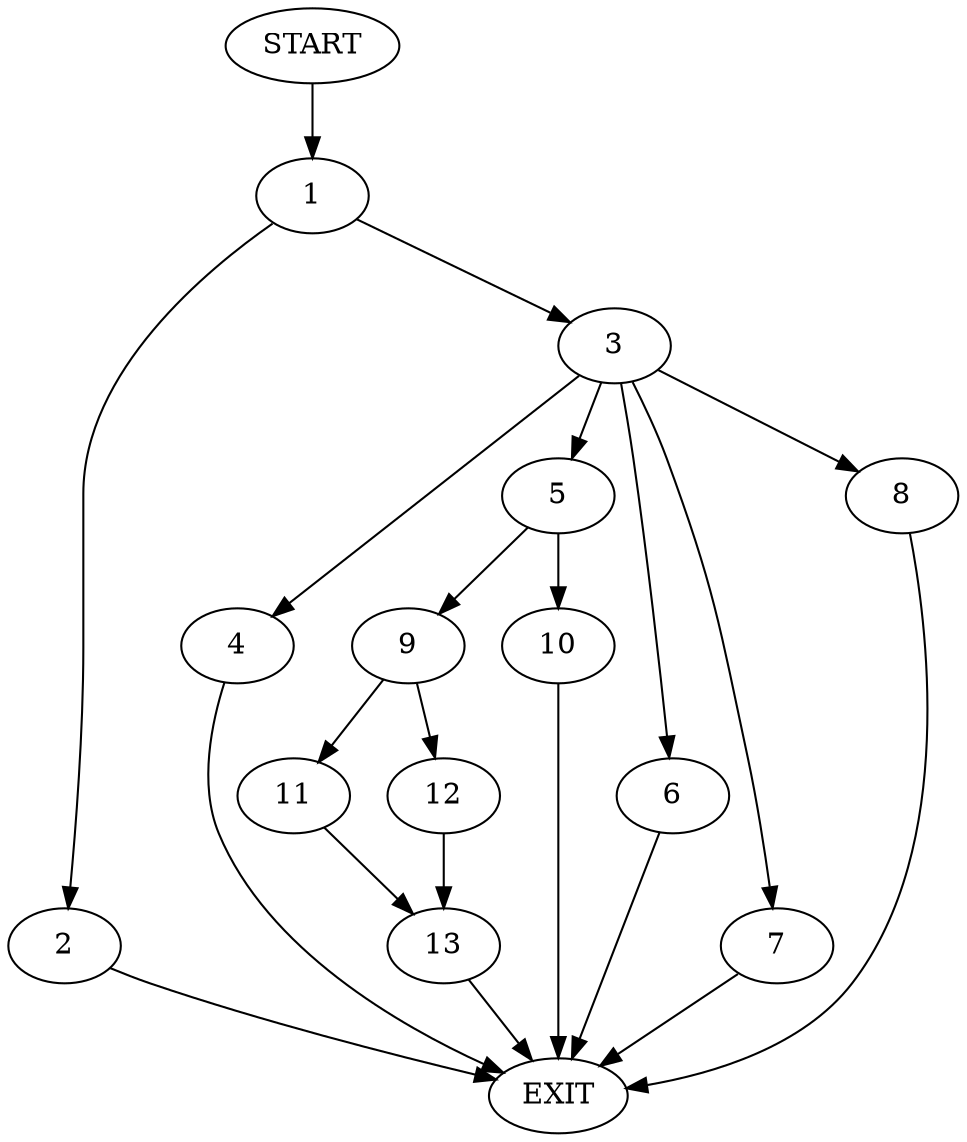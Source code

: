 digraph {
0 [label="START"]
14 [label="EXIT"]
0 -> 1
1 -> 2
1 -> 3
2 -> 14
3 -> 4
3 -> 5
3 -> 6
3 -> 7
3 -> 8
6 -> 14
8 -> 14
5 -> 9
5 -> 10
7 -> 14
4 -> 14
9 -> 11
9 -> 12
10 -> 14
11 -> 13
12 -> 13
13 -> 14
}
